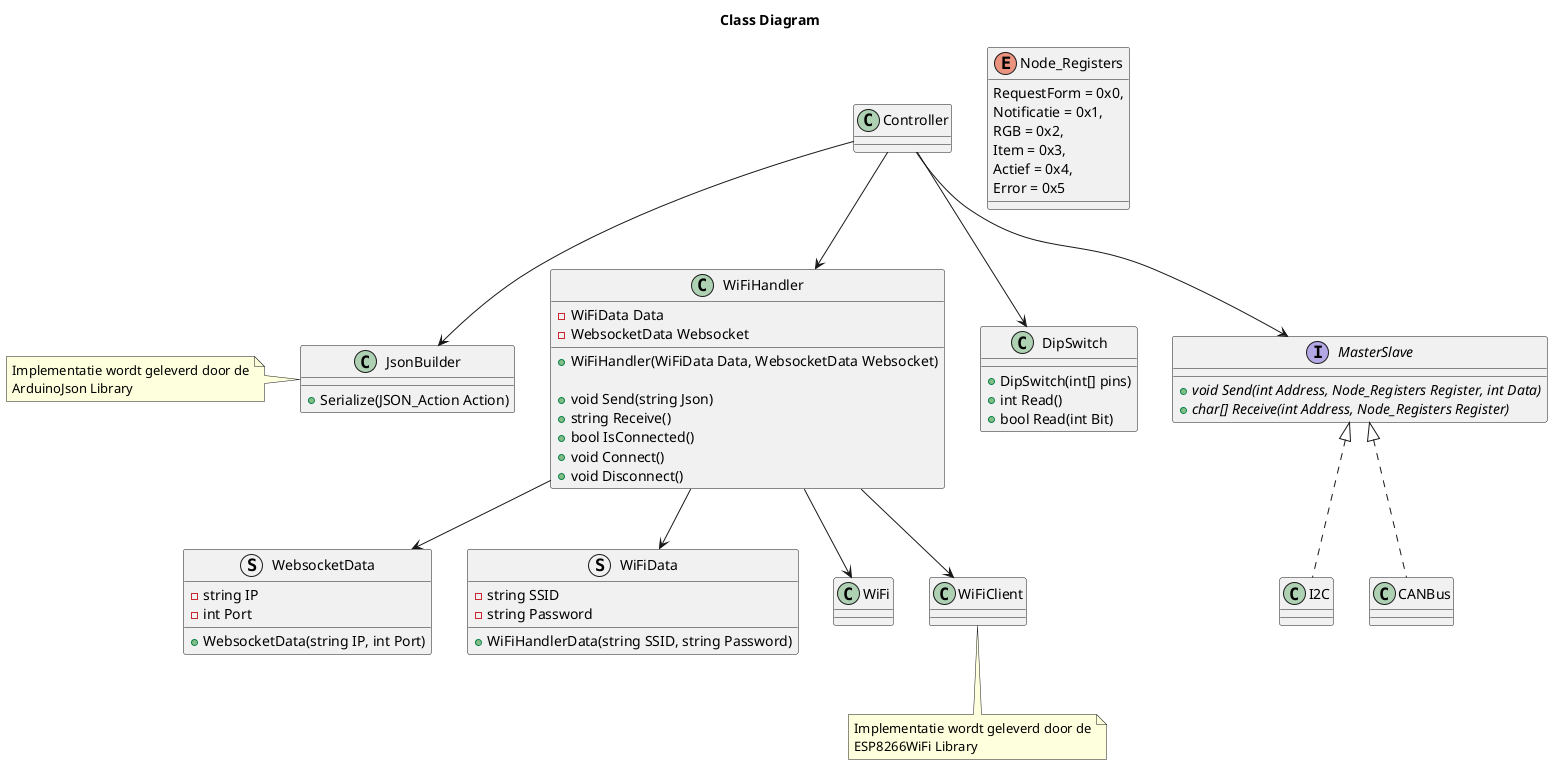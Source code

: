 @startuml ClassDiagram
Title Class Diagram

Class Controller
Class WiFiHandler
{
    {field} - WiFiData Data
    {field} - WebsocketData Websocket

    {method} + WiFiHandler(WiFiData Data, WebsocketData Websocket)

    {method} + void Send(string Json)
    {method} + string Receive()
    {method} + bool IsConnected()
    {method} + void Connect()
    {method} + void Disconnect()
}

Struct WebsocketData
{
    {field} - string IP
    {field} - int Port

    {method} + WebsocketData(string IP, int Port)
}

Struct WiFiData
{
    {field} - string SSID
    {field} - string Password

    {method} + WiFiHandlerData(string SSID, string Password)
}

class DipSwitch
{
    {method} + DipSwitch(int[] pins)
    {method} + int Read()
    {method} + bool Read(int Bit)
}


Interface MasterSlave
{
    {abstract} + void Send(int Address, Node_Registers Register, int Data)
    {abstract} + char[] Receive(int Address, Node_Registers Register)
}

enum Node_Registers
{
    RequestForm = 0x0,
    Notificatie = 0x1,
    RGB = 0x2,
    Item = 0x3,
    Actief = 0x4,
    Error = 0x5
}

' enum JSON_Action
' {
'     HeartBeat = "HeartBeat",
'     NotifyNewProduct = "NotifyNewProduct",
'     RespondProduct = "RespondProduct",
'     ProductFound = "ProductFound",
'     SignIn = "SignIn"
' }

' note left of JSON_Action : Kan eventueel met een andere\nimplementatie worden vervangen.

' enum JSON_Topics
' {
'     Node = "Node",
'     Product = "Product",
'     Activate = "Activate",
'     Result = "Result",
'     Places = "Places"
' }

Class I2C
Class CANBus
Class WiFi
Class WiFiClient

Class JsonBuilder
{
    {method} + Serialize(JSON_Action Action)
}

note left of JsonBuilder : Implementatie wordt geleverd door de\nArduinoJson Library
note bottom of WiFiClient : Implementatie wordt geleverd door de\nESP8266WiFi Library

MasterSlave <|.. I2C
MasterSlave <|.. CANBus

Controller --> WiFiHandler
Controller --> MasterSlave
Controller --> JsonBuilder
Controller --> DipSwitch

WiFiHandler --> WiFiData
WiFiHandler --> WebsocketData
WiFiHandler --> WiFi
WiFiHandler --> WiFiClient

@enduml
